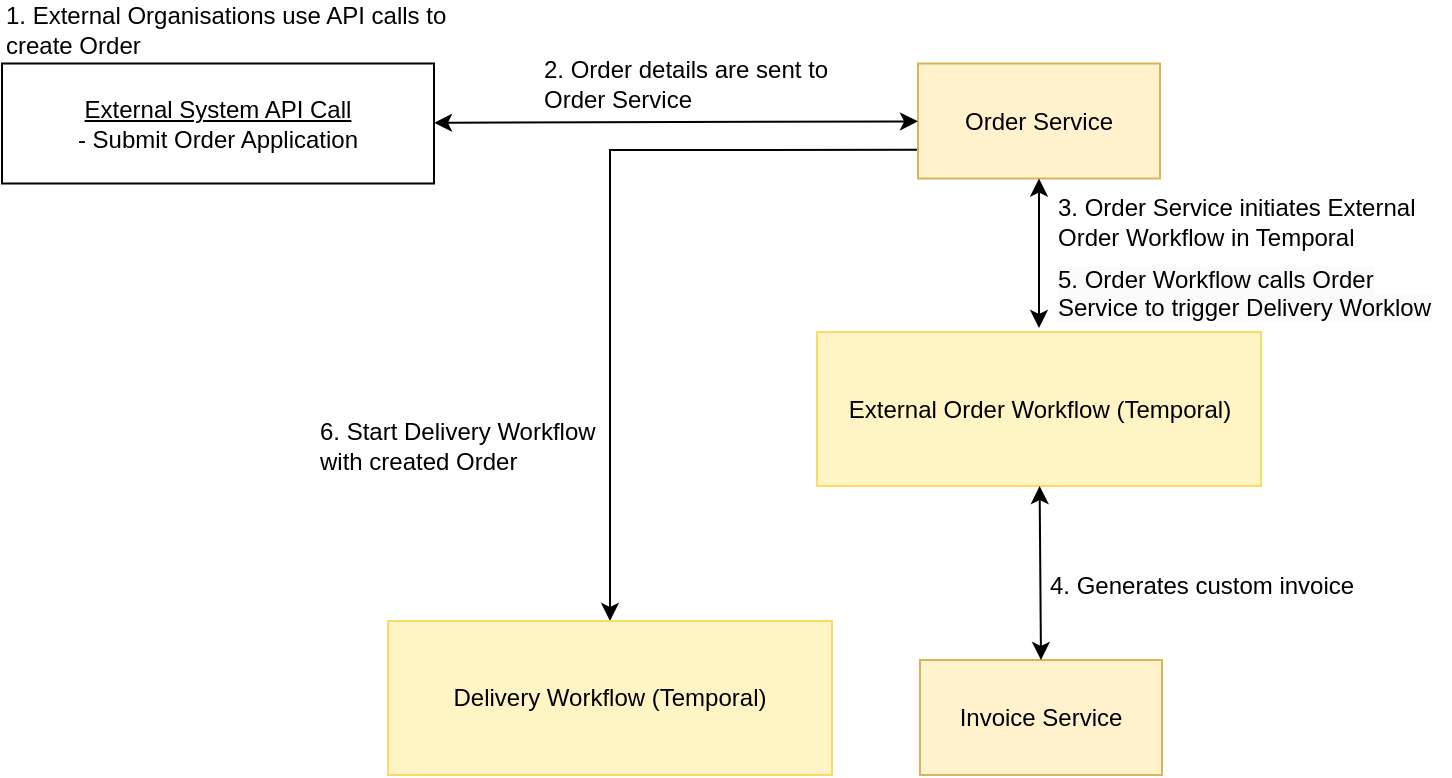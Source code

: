 <mxfile version="26.2.4">
  <diagram name="Page-1" id="AIPoxRdhrtce3UdJt4KN">
    <mxGraphModel dx="920" dy="572" grid="0" gridSize="10" guides="1" tooltips="1" connect="1" arrows="1" fold="1" page="1" pageScale="1" pageWidth="827" pageHeight="1169" math="0" shadow="0">
      <root>
        <mxCell id="0" />
        <mxCell id="1" parent="0" />
        <mxCell id="uWxkei3LBMc92IfPlKmw-2" value="&lt;u&gt;External System API Call&lt;/u&gt;&lt;div&gt;- Submit Order Application&lt;/div&gt;" style="rounded=0;whiteSpace=wrap;html=1;" parent="1" vertex="1">
          <mxGeometry x="32" y="58.75" width="216" height="60" as="geometry" />
        </mxCell>
        <mxCell id="2" style="edgeStyle=none;html=1;exitX=0;exitY=0.75;exitDx=0;exitDy=0;entryX=0.5;entryY=0;entryDx=0;entryDy=0;rounded=0;curved=0;" parent="1" source="uWxkei3LBMc92IfPlKmw-4" target="3v4G5k-9SBofemgfU9J0-18" edge="1">
          <mxGeometry relative="1" as="geometry">
            <Array as="points">
              <mxPoint x="336" y="102" />
            </Array>
          </mxGeometry>
        </mxCell>
        <mxCell id="uWxkei3LBMc92IfPlKmw-4" value="Order Service" style="rounded=0;whiteSpace=wrap;html=1;fillColor=#fff2cc;strokeColor=#d6b656;" parent="1" vertex="1">
          <mxGeometry x="490" y="58.75" width="121" height="57.5" as="geometry" />
        </mxCell>
        <mxCell id="uWxkei3LBMc92IfPlKmw-7" value="1. External Organisations use API calls to create Order" style="text;html=1;align=left;verticalAlign=middle;whiteSpace=wrap;rounded=0;" parent="1" vertex="1">
          <mxGeometry x="32" y="27" width="239" height="30" as="geometry" />
        </mxCell>
        <mxCell id="uWxkei3LBMc92IfPlKmw-12" value="" style="endArrow=classic;startArrow=classic;html=1;rounded=0;" parent="1" source="uWxkei3LBMc92IfPlKmw-2" target="uWxkei3LBMc92IfPlKmw-4" edge="1">
          <mxGeometry width="50" height="50" relative="1" as="geometry">
            <mxPoint x="359" y="307" as="sourcePoint" />
            <mxPoint x="409" y="257" as="targetPoint" />
          </mxGeometry>
        </mxCell>
        <mxCell id="uWxkei3LBMc92IfPlKmw-13" value="" style="endArrow=classic;startArrow=classic;html=1;rounded=0;entryX=0.5;entryY=1;entryDx=0;entryDy=0;" parent="1" target="uWxkei3LBMc92IfPlKmw-4" edge="1">
          <mxGeometry width="50" height="50" relative="1" as="geometry">
            <mxPoint x="550.5" y="191" as="sourcePoint" />
            <mxPoint x="424" y="120.289" as="targetPoint" />
          </mxGeometry>
        </mxCell>
        <mxCell id="3v4G5k-9SBofemgfU9J0-1" value="2. Order details are sent to &lt;br&gt;Order Service" style="text;html=1;align=left;verticalAlign=middle;whiteSpace=wrap;rounded=0;" parent="1" vertex="1">
          <mxGeometry x="301" y="54" width="155" height="30" as="geometry" />
        </mxCell>
        <mxCell id="3v4G5k-9SBofemgfU9J0-18" value="Delivery Workflow (Temporal)" style="rounded=0;whiteSpace=wrap;html=1;fillColor=light-dark(#FFF4C3,var(--ge-dark-color, #121212));strokeColor=light-dark(#FFD966,#FFFFFF);" parent="1" vertex="1">
          <mxGeometry x="225" y="337.5" width="222" height="77" as="geometry" />
        </mxCell>
        <mxCell id="sGVSHZmp7kZCRn9jOwzH-1" value="External Order Workflow (Temporal)" style="rounded=0;whiteSpace=wrap;html=1;fillColor=light-dark(#FFF4C3,var(--ge-dark-color, #121212));strokeColor=light-dark(#FFD966,#FFFFFF);" parent="1" vertex="1">
          <mxGeometry x="439.5" y="193" width="222" height="77" as="geometry" />
        </mxCell>
        <mxCell id="sGVSHZmp7kZCRn9jOwzH-2" value="Invoice Service" style="rounded=0;whiteSpace=wrap;html=1;fillColor=#fff2cc;strokeColor=#d6b656;" parent="1" vertex="1">
          <mxGeometry x="491" y="357" width="121" height="57.5" as="geometry" />
        </mxCell>
        <mxCell id="sGVSHZmp7kZCRn9jOwzH-3" value="3. Order Service initiates External Order Workflow in Temporal" style="text;html=1;align=left;verticalAlign=middle;whiteSpace=wrap;rounded=0;" parent="1" vertex="1">
          <mxGeometry x="558" y="123" width="195" height="30" as="geometry" />
        </mxCell>
        <mxCell id="sGVSHZmp7kZCRn9jOwzH-4" value="4. Generates custom invoice" style="text;html=1;align=left;verticalAlign=middle;whiteSpace=wrap;rounded=0;" parent="1" vertex="1">
          <mxGeometry x="554" y="305" width="166" height="30" as="geometry" />
        </mxCell>
        <mxCell id="sGVSHZmp7kZCRn9jOwzH-5" value="" style="endArrow=classic;startArrow=classic;html=1;rounded=0;exitX=0.5;exitY=0;exitDx=0;exitDy=0;" parent="1" source="sGVSHZmp7kZCRn9jOwzH-2" edge="1" target="sGVSHZmp7kZCRn9jOwzH-1">
          <mxGeometry width="50" height="50" relative="1" as="geometry">
            <mxPoint x="541" y="356" as="sourcePoint" />
            <mxPoint x="611.5" y="270" as="targetPoint" />
          </mxGeometry>
        </mxCell>
        <mxCell id="sGVSHZmp7kZCRn9jOwzH-7" value="6. Start Delivery Workflow with created Order" style="text;html=1;align=left;verticalAlign=middle;whiteSpace=wrap;rounded=0;" parent="1" vertex="1">
          <mxGeometry x="189" y="235" width="150" height="30" as="geometry" />
        </mxCell>
        <mxCell id="11" value="&lt;span style=&quot;color: rgb(0, 0, 0); font-family: Helvetica; font-size: 12px; font-style: normal; font-variant-ligatures: normal; font-variant-caps: normal; font-weight: 400; letter-spacing: normal; orphans: 2; text-indent: 0px; text-transform: none; widows: 2; word-spacing: 0px; -webkit-text-stroke-width: 0px; white-space: normal; background-color: rgb(251, 251, 251); text-decoration-thickness: initial; text-decoration-style: initial; text-decoration-color: initial; float: none; display: inline !important;&quot;&gt;5. Order Workflow calls Order Service to trigger Delivery Worklow&lt;/span&gt;" style="text;whiteSpace=wrap;html=1;align=left;" parent="1" vertex="1">
          <mxGeometry x="558" y="153" width="198" height="36" as="geometry" />
        </mxCell>
      </root>
    </mxGraphModel>
  </diagram>
</mxfile>
